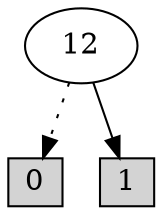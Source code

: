 digraph G {
0 [shape=box, label="0", style=filled, shape=box, height=0.3, width=0.3];
1 [shape=box, label="1", style=filled, shape=box, height=0.3, width=0.3];
26 [label="12"];
26 -> 0 [style=dotted];
26 -> 1 [style=filled];
}
